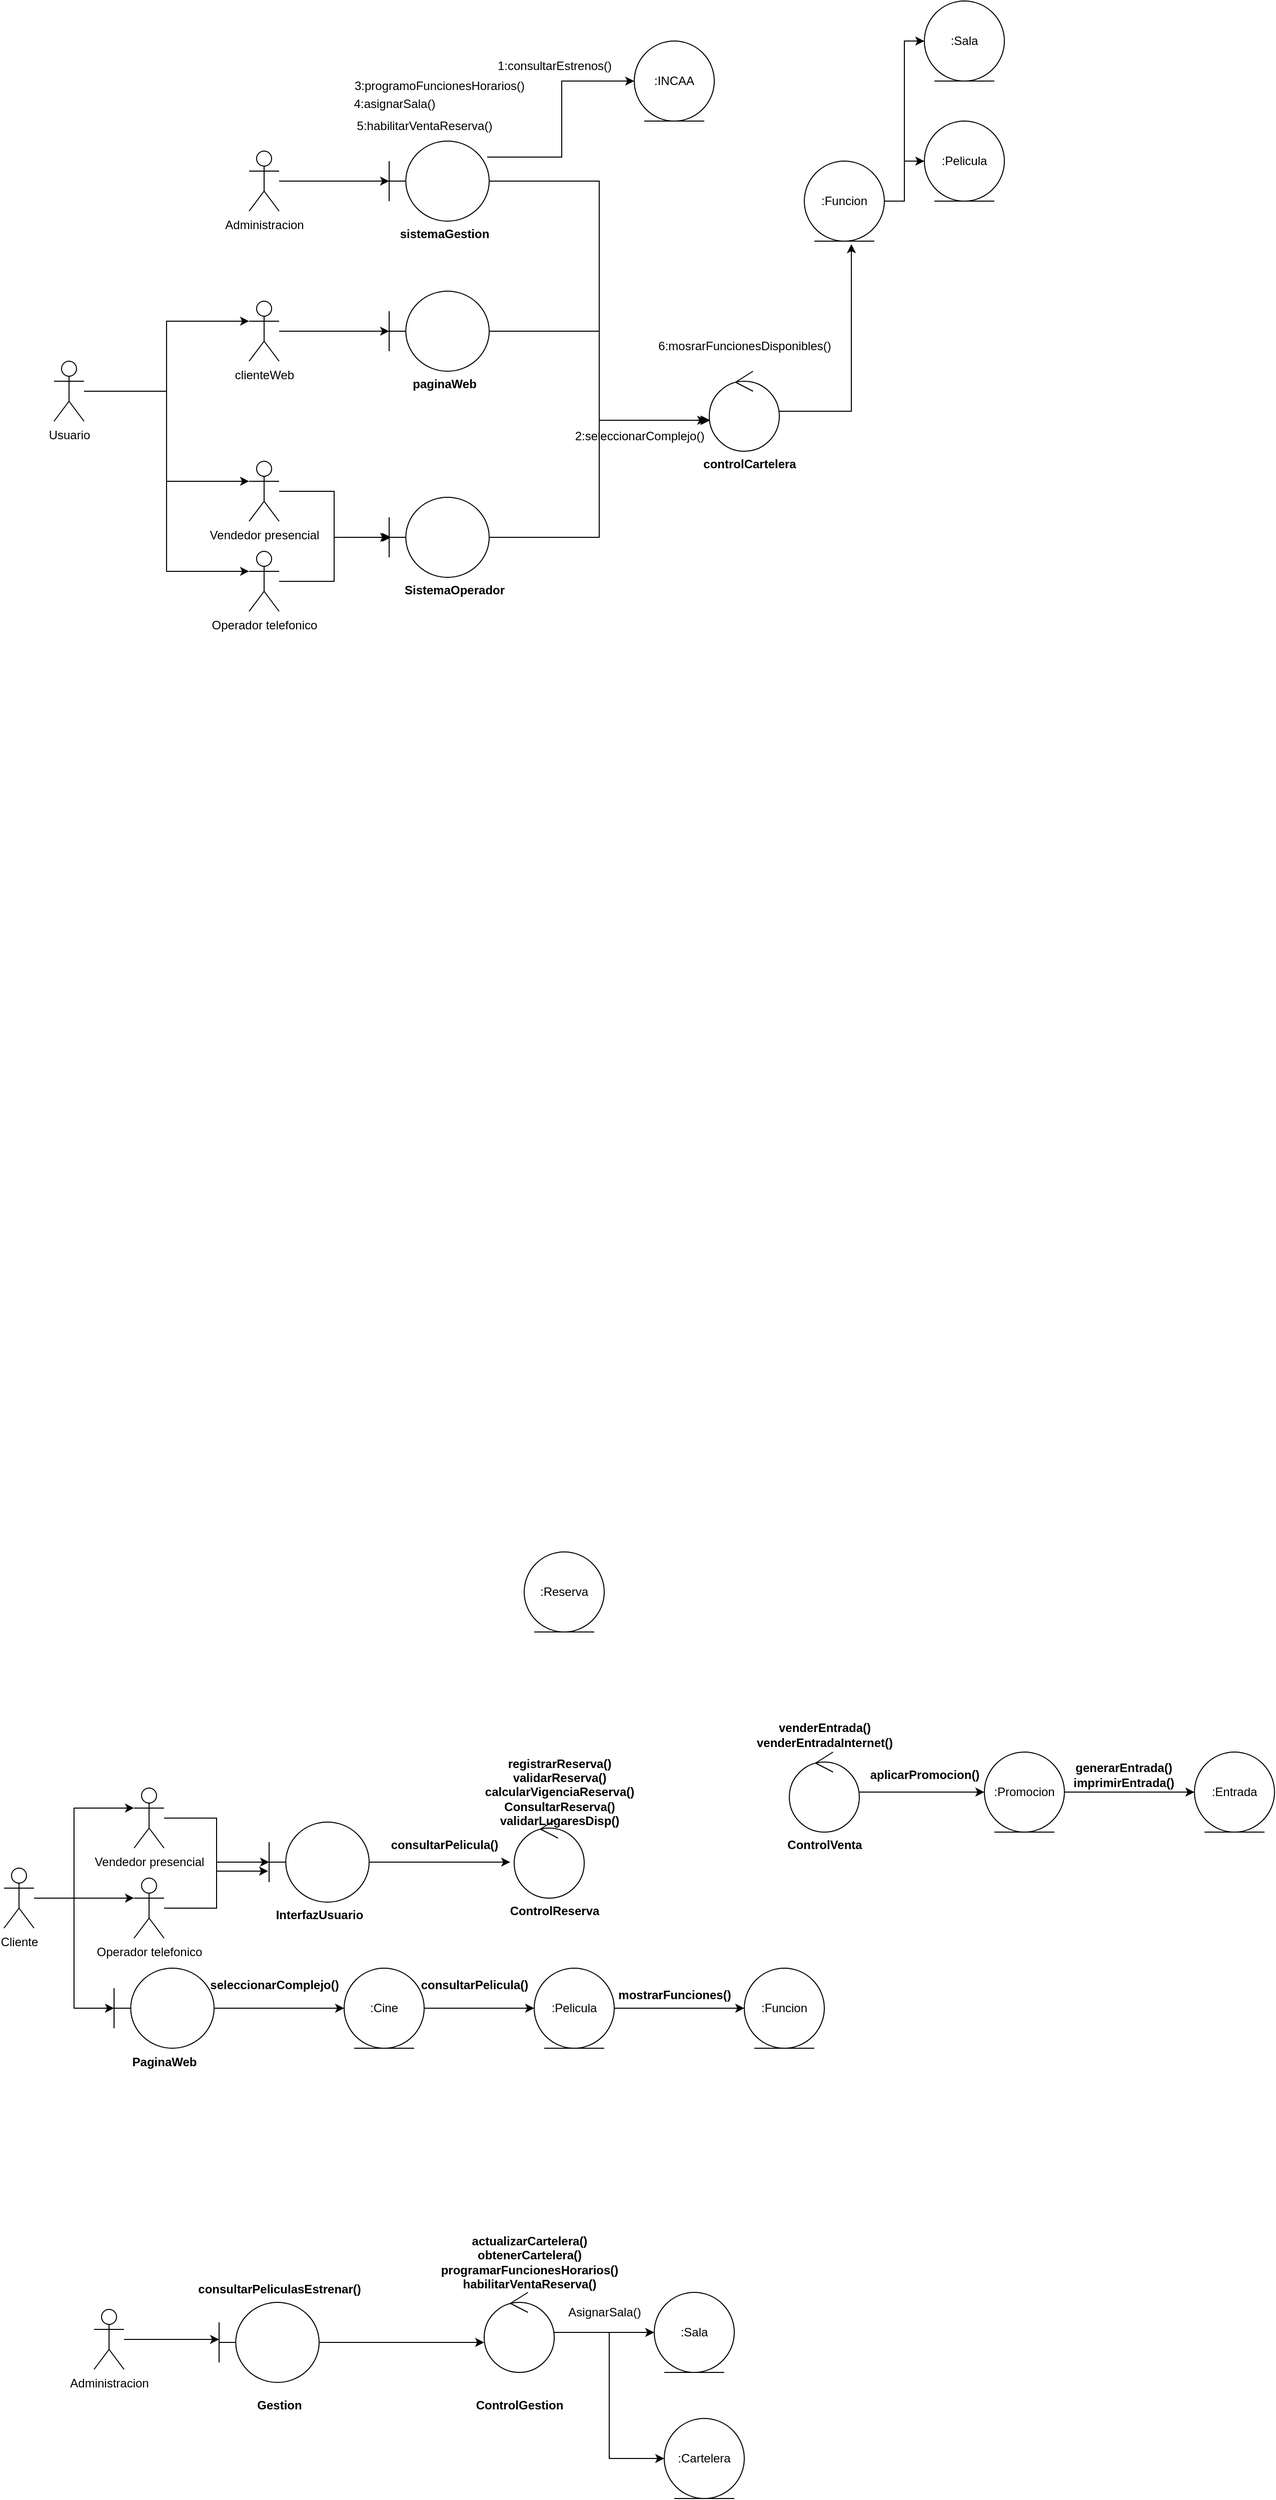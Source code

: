 <mxfile version="22.0.4" type="github">
  <diagram name="Page-1" id="e7e014a7-5840-1c2e-5031-d8a46d1fe8dd">
    <mxGraphModel dx="880" dy="2924" grid="1" gridSize="10" guides="1" tooltips="1" connect="1" arrows="1" fold="1" page="1" pageScale="1" pageWidth="1169" pageHeight="826" background="none" math="0" shadow="0">
      <root>
        <mxCell id="0" />
        <mxCell id="1" parent="0" />
        <mxCell id="S9-r39JpY22qSsOmBCxl-44" value="" style="shape=umlBoundary;whiteSpace=wrap;html=1;" parent="1" vertex="1">
          <mxGeometry x="275" y="150" width="100" height="80" as="geometry" />
        </mxCell>
        <mxCell id="S9-r39JpY22qSsOmBCxl-45" value="Cliente" style="shape=umlActor;verticalLabelPosition=bottom;verticalAlign=top;html=1;" parent="1" vertex="1">
          <mxGeometry x="10" y="196" width="30" height="60" as="geometry" />
        </mxCell>
        <mxCell id="S9-r39JpY22qSsOmBCxl-48" value="Operador telefonico" style="shape=umlActor;verticalLabelPosition=bottom;verticalAlign=top;html=1;" parent="1" vertex="1">
          <mxGeometry x="140" y="206" width="30" height="60" as="geometry" />
        </mxCell>
        <mxCell id="S9-r39JpY22qSsOmBCxl-119" style="edgeStyle=orthogonalEdgeStyle;rounded=0;orthogonalLoop=1;jettySize=auto;html=1;entryX=-0.01;entryY=0.613;entryDx=0;entryDy=0;entryPerimeter=0;" parent="1" source="S9-r39JpY22qSsOmBCxl-55" target="S9-r39JpY22qSsOmBCxl-44" edge="1">
          <mxGeometry relative="1" as="geometry" />
        </mxCell>
        <mxCell id="S9-r39JpY22qSsOmBCxl-55" value="Vendedor presencial" style="shape=umlActor;verticalLabelPosition=bottom;verticalAlign=top;html=1;" parent="1" vertex="1">
          <mxGeometry x="140" y="116" width="30" height="60" as="geometry" />
        </mxCell>
        <mxCell id="S9-r39JpY22qSsOmBCxl-68" value="" style="ellipse;shape=umlControl;whiteSpace=wrap;html=1;" parent="1" vertex="1">
          <mxGeometry x="520" y="146" width="70" height="80" as="geometry" />
        </mxCell>
        <mxCell id="S9-r39JpY22qSsOmBCxl-71" value="InterfazUsuario" style="text;align=center;fontStyle=1;verticalAlign=middle;spacingLeft=3;spacingRight=3;strokeColor=none;rotatable=0;points=[[0,0.5],[1,0.5]];portConstraint=eastwest;html=1;" parent="1" vertex="1">
          <mxGeometry x="285" y="230" width="80" height="26" as="geometry" />
        </mxCell>
        <mxCell id="S9-r39JpY22qSsOmBCxl-72" value="ControlReserva" style="text;align=center;fontStyle=1;verticalAlign=middle;spacingLeft=3;spacingRight=3;strokeColor=none;rotatable=0;points=[[0,0.5],[1,0.5]];portConstraint=eastwest;html=1;" parent="1" vertex="1">
          <mxGeometry x="520" y="226" width="80" height="26" as="geometry" />
        </mxCell>
        <mxCell id="S9-r39JpY22qSsOmBCxl-105" style="edgeStyle=orthogonalEdgeStyle;rounded=0;orthogonalLoop=1;jettySize=auto;html=1;entryX=0;entryY=0.5;entryDx=0;entryDy=0;" parent="1" source="S9-r39JpY22qSsOmBCxl-75" target="S9-r39JpY22qSsOmBCxl-81" edge="1">
          <mxGeometry relative="1" as="geometry" />
        </mxCell>
        <mxCell id="S9-r39JpY22qSsOmBCxl-75" value="" style="ellipse;shape=umlControl;whiteSpace=wrap;html=1;" parent="1" vertex="1">
          <mxGeometry x="795" y="80" width="70" height="80" as="geometry" />
        </mxCell>
        <mxCell id="S9-r39JpY22qSsOmBCxl-76" value="ControlVenta" style="text;align=center;fontStyle=1;verticalAlign=middle;spacingLeft=3;spacingRight=3;strokeColor=none;rotatable=0;points=[[0,0.5],[1,0.5]];portConstraint=eastwest;html=1;" parent="1" vertex="1">
          <mxGeometry x="790" y="160" width="80" height="26" as="geometry" />
        </mxCell>
        <mxCell id="nJZ4za5hY67Iaz240Wvi-11" style="edgeStyle=orthogonalEdgeStyle;rounded=0;orthogonalLoop=1;jettySize=auto;html=1;" edge="1" parent="1" source="S9-r39JpY22qSsOmBCxl-77" target="S9-r39JpY22qSsOmBCxl-80">
          <mxGeometry relative="1" as="geometry" />
        </mxCell>
        <mxCell id="S9-r39JpY22qSsOmBCxl-77" value=":Pelicula" style="ellipse;shape=umlEntity;whiteSpace=wrap;html=1;" parent="1" vertex="1">
          <mxGeometry x="540" y="296" width="80" height="80" as="geometry" />
        </mxCell>
        <mxCell id="S9-r39JpY22qSsOmBCxl-78" value=":Sala" style="ellipse;shape=umlEntity;whiteSpace=wrap;html=1;" parent="1" vertex="1">
          <mxGeometry x="660" y="620" width="80" height="80" as="geometry" />
        </mxCell>
        <mxCell id="S9-r39JpY22qSsOmBCxl-79" value=":Entrada" style="ellipse;shape=umlEntity;whiteSpace=wrap;html=1;" parent="1" vertex="1">
          <mxGeometry x="1200" y="80" width="80" height="80" as="geometry" />
        </mxCell>
        <mxCell id="S9-r39JpY22qSsOmBCxl-80" value=":Funcion" style="ellipse;shape=umlEntity;whiteSpace=wrap;html=1;" parent="1" vertex="1">
          <mxGeometry x="750" y="296" width="80" height="80" as="geometry" />
        </mxCell>
        <mxCell id="S9-r39JpY22qSsOmBCxl-104" style="edgeStyle=orthogonalEdgeStyle;rounded=0;orthogonalLoop=1;jettySize=auto;html=1;entryX=0;entryY=0.5;entryDx=0;entryDy=0;" parent="1" source="S9-r39JpY22qSsOmBCxl-81" target="S9-r39JpY22qSsOmBCxl-79" edge="1">
          <mxGeometry relative="1" as="geometry" />
        </mxCell>
        <mxCell id="S9-r39JpY22qSsOmBCxl-81" value=":Promocion" style="ellipse;shape=umlEntity;whiteSpace=wrap;html=1;" parent="1" vertex="1">
          <mxGeometry x="990" y="80" width="80" height="80" as="geometry" />
        </mxCell>
        <mxCell id="S9-r39JpY22qSsOmBCxl-82" value=":Reserva" style="ellipse;shape=umlEntity;whiteSpace=wrap;html=1;" parent="1" vertex="1">
          <mxGeometry x="530" y="-120" width="80" height="80" as="geometry" />
        </mxCell>
        <mxCell id="S9-r39JpY22qSsOmBCxl-108" style="edgeStyle=orthogonalEdgeStyle;rounded=0;orthogonalLoop=1;jettySize=auto;html=1;" parent="1" source="S9-r39JpY22qSsOmBCxl-83" target="S9-r39JpY22qSsOmBCxl-77" edge="1">
          <mxGeometry relative="1" as="geometry" />
        </mxCell>
        <mxCell id="S9-r39JpY22qSsOmBCxl-83" value=":Cine" style="ellipse;shape=umlEntity;whiteSpace=wrap;html=1;" parent="1" vertex="1">
          <mxGeometry x="350" y="296" width="80" height="80" as="geometry" />
        </mxCell>
        <mxCell id="S9-r39JpY22qSsOmBCxl-85" value="registrarReserva()&lt;br&gt;validarReserva()&lt;br&gt;calcularVigenciaReserva()&lt;br&gt;ConsultarReserva()&lt;br&gt;validarLugaresDisp()" style="text;align=center;fontStyle=1;verticalAlign=middle;spacingLeft=3;spacingRight=3;strokeColor=none;rotatable=0;points=[[0,0.5],[1,0.5]];portConstraint=eastwest;html=1;" parent="1" vertex="1">
          <mxGeometry x="480" y="107" width="170" height="26" as="geometry" />
        </mxCell>
        <mxCell id="S9-r39JpY22qSsOmBCxl-89" value="Administracion" style="shape=umlActor;verticalLabelPosition=bottom;verticalAlign=top;html=1;" parent="1" vertex="1">
          <mxGeometry x="100" y="637" width="30" height="60" as="geometry" />
        </mxCell>
        <mxCell id="S9-r39JpY22qSsOmBCxl-90" value="" style="shape=umlBoundary;whiteSpace=wrap;html=1;" parent="1" vertex="1">
          <mxGeometry x="225" y="630" width="100" height="80" as="geometry" />
        </mxCell>
        <mxCell id="nJZ4za5hY67Iaz240Wvi-15" style="edgeStyle=orthogonalEdgeStyle;rounded=0;orthogonalLoop=1;jettySize=auto;html=1;entryX=0;entryY=0.5;entryDx=0;entryDy=0;" edge="1" parent="1" source="S9-r39JpY22qSsOmBCxl-91" target="S9-r39JpY22qSsOmBCxl-78">
          <mxGeometry relative="1" as="geometry" />
        </mxCell>
        <mxCell id="nJZ4za5hY67Iaz240Wvi-19" style="edgeStyle=orthogonalEdgeStyle;rounded=0;orthogonalLoop=1;jettySize=auto;html=1;entryX=0;entryY=0.5;entryDx=0;entryDy=0;" edge="1" parent="1" source="S9-r39JpY22qSsOmBCxl-91" target="nJZ4za5hY67Iaz240Wvi-18">
          <mxGeometry relative="1" as="geometry" />
        </mxCell>
        <mxCell id="S9-r39JpY22qSsOmBCxl-91" value="" style="ellipse;shape=umlControl;whiteSpace=wrap;html=1;" parent="1" vertex="1">
          <mxGeometry x="490" y="620" width="70" height="80" as="geometry" />
        </mxCell>
        <mxCell id="S9-r39JpY22qSsOmBCxl-93" value="ControlGestion" style="text;align=center;fontStyle=1;verticalAlign=middle;spacingLeft=3;spacingRight=3;strokeColor=none;rotatable=0;points=[[0,0.5],[1,0.5]];portConstraint=eastwest;html=1;" parent="1" vertex="1">
          <mxGeometry x="475" y="720" width="100" height="26" as="geometry" />
        </mxCell>
        <mxCell id="S9-r39JpY22qSsOmBCxl-94" style="edgeStyle=orthogonalEdgeStyle;rounded=0;orthogonalLoop=1;jettySize=auto;html=1;entryX=0;entryY=0.625;entryDx=0;entryDy=0;entryPerimeter=0;" parent="1" source="S9-r39JpY22qSsOmBCxl-90" target="S9-r39JpY22qSsOmBCxl-91" edge="1">
          <mxGeometry relative="1" as="geometry" />
        </mxCell>
        <mxCell id="S9-r39JpY22qSsOmBCxl-99" value="Gestion" style="text;align=center;fontStyle=1;verticalAlign=middle;spacingLeft=3;spacingRight=3;strokeColor=none;rotatable=0;points=[[0,0.5],[1,0.5]];portConstraint=eastwest;html=1;" parent="1" vertex="1">
          <mxGeometry x="245" y="720" width="80" height="26" as="geometry" />
        </mxCell>
        <mxCell id="S9-r39JpY22qSsOmBCxl-101" value="venderEntrada()&lt;br&gt;venderEntradaInternet()&lt;br&gt;" style="text;align=center;fontStyle=1;verticalAlign=middle;spacingLeft=3;spacingRight=3;strokeColor=none;rotatable=0;points=[[0,0.5],[1,0.5]];portConstraint=eastwest;html=1;" parent="1" vertex="1">
          <mxGeometry x="787.5" y="50" width="85" height="26" as="geometry" />
        </mxCell>
        <mxCell id="S9-r39JpY22qSsOmBCxl-103" value="generarEntrada()&lt;br&gt;imprimirEntrada()" style="text;align=center;fontStyle=1;verticalAlign=middle;spacingLeft=3;spacingRight=3;strokeColor=none;rotatable=0;points=[[0,0.5],[1,0.5]];portConstraint=eastwest;html=1;" parent="1" vertex="1">
          <mxGeometry x="1089" y="90" width="80" height="26" as="geometry" />
        </mxCell>
        <mxCell id="S9-r39JpY22qSsOmBCxl-106" value="aplicarPromocion()" style="text;align=center;fontStyle=1;verticalAlign=middle;spacingLeft=3;spacingRight=3;strokeColor=none;rotatable=0;points=[[0,0.5],[1,0.5]];portConstraint=eastwest;html=1;" parent="1" vertex="1">
          <mxGeometry x="890" y="90" width="80" height="26" as="geometry" />
        </mxCell>
        <mxCell id="S9-r39JpY22qSsOmBCxl-109" value="consultarPelicula()" style="text;align=center;fontStyle=1;verticalAlign=middle;spacingLeft=3;spacingRight=3;strokeColor=none;rotatable=0;points=[[0,0.5],[1,0.5]];portConstraint=eastwest;html=1;" parent="1" vertex="1">
          <mxGeometry x="410" y="160" width="80" height="26" as="geometry" />
        </mxCell>
        <mxCell id="S9-r39JpY22qSsOmBCxl-116" style="edgeStyle=orthogonalEdgeStyle;rounded=0;orthogonalLoop=1;jettySize=auto;html=1;entryX=0;entryY=0.333;entryDx=0;entryDy=0;entryPerimeter=0;" parent="1" source="S9-r39JpY22qSsOmBCxl-45" target="S9-r39JpY22qSsOmBCxl-55" edge="1">
          <mxGeometry relative="1" as="geometry">
            <Array as="points">
              <mxPoint x="80" y="226" />
              <mxPoint x="80" y="136" />
            </Array>
          </mxGeometry>
        </mxCell>
        <mxCell id="S9-r39JpY22qSsOmBCxl-120" style="edgeStyle=orthogonalEdgeStyle;rounded=0;orthogonalLoop=1;jettySize=auto;html=1;entryX=0;entryY=0.5;entryDx=0;entryDy=0;entryPerimeter=0;" parent="1" source="S9-r39JpY22qSsOmBCxl-48" target="S9-r39JpY22qSsOmBCxl-44" edge="1">
          <mxGeometry relative="1" as="geometry" />
        </mxCell>
        <mxCell id="S9-r39JpY22qSsOmBCxl-121" style="edgeStyle=orthogonalEdgeStyle;rounded=0;orthogonalLoop=1;jettySize=auto;html=1;entryX=-0.057;entryY=0.55;entryDx=0;entryDy=0;entryPerimeter=0;" parent="1" source="S9-r39JpY22qSsOmBCxl-44" target="S9-r39JpY22qSsOmBCxl-68" edge="1">
          <mxGeometry relative="1" as="geometry" />
        </mxCell>
        <mxCell id="S9-r39JpY22qSsOmBCxl-122" value="mostrarFunciones()" style="text;align=center;fontStyle=1;verticalAlign=middle;spacingLeft=3;spacingRight=3;strokeColor=none;rotatable=0;points=[[0,0.5],[1,0.5]];portConstraint=eastwest;html=1;" parent="1" vertex="1">
          <mxGeometry x="640" y="310" width="80" height="26" as="geometry" />
        </mxCell>
        <mxCell id="nJZ4za5hY67Iaz240Wvi-2" style="edgeStyle=orthogonalEdgeStyle;rounded=0;orthogonalLoop=1;jettySize=auto;html=1;entryX=0;entryY=0.333;entryDx=0;entryDy=0;entryPerimeter=0;" edge="1" parent="1" source="S9-r39JpY22qSsOmBCxl-45" target="S9-r39JpY22qSsOmBCxl-48">
          <mxGeometry relative="1" as="geometry" />
        </mxCell>
        <mxCell id="nJZ4za5hY67Iaz240Wvi-6" style="edgeStyle=orthogonalEdgeStyle;rounded=0;orthogonalLoop=1;jettySize=auto;html=1;" edge="1" parent="1" source="nJZ4za5hY67Iaz240Wvi-3" target="S9-r39JpY22qSsOmBCxl-83">
          <mxGeometry relative="1" as="geometry" />
        </mxCell>
        <mxCell id="nJZ4za5hY67Iaz240Wvi-3" value="" style="shape=umlBoundary;whiteSpace=wrap;html=1;" vertex="1" parent="1">
          <mxGeometry x="120" y="296" width="100" height="80" as="geometry" />
        </mxCell>
        <mxCell id="nJZ4za5hY67Iaz240Wvi-4" value="PaginaWeb" style="text;align=center;fontStyle=1;verticalAlign=middle;spacingLeft=3;spacingRight=3;strokeColor=none;rotatable=0;points=[[0,0.5],[1,0.5]];portConstraint=eastwest;html=1;" vertex="1" parent="1">
          <mxGeometry x="130" y="377" width="80" height="26" as="geometry" />
        </mxCell>
        <mxCell id="nJZ4za5hY67Iaz240Wvi-5" style="edgeStyle=orthogonalEdgeStyle;rounded=0;orthogonalLoop=1;jettySize=auto;html=1;entryX=0;entryY=0.5;entryDx=0;entryDy=0;entryPerimeter=0;" edge="1" parent="1" source="S9-r39JpY22qSsOmBCxl-45" target="nJZ4za5hY67Iaz240Wvi-3">
          <mxGeometry relative="1" as="geometry" />
        </mxCell>
        <mxCell id="nJZ4za5hY67Iaz240Wvi-9" value="seleccionarComplejo()" style="text;align=center;fontStyle=1;verticalAlign=middle;spacingLeft=3;spacingRight=3;strokeColor=none;rotatable=0;points=[[0,0.5],[1,0.5]];portConstraint=eastwest;html=1;" vertex="1" parent="1">
          <mxGeometry x="240" y="300" width="80" height="26" as="geometry" />
        </mxCell>
        <mxCell id="nJZ4za5hY67Iaz240Wvi-10" value="consultarPelicula()" style="text;align=center;fontStyle=1;verticalAlign=middle;spacingLeft=3;spacingRight=3;strokeColor=none;rotatable=0;points=[[0,0.5],[1,0.5]];portConstraint=eastwest;html=1;" vertex="1" parent="1">
          <mxGeometry x="440" y="300" width="80" height="26" as="geometry" />
        </mxCell>
        <mxCell id="nJZ4za5hY67Iaz240Wvi-12" value="consultarPeliculasEstrenar()" style="text;align=center;fontStyle=1;verticalAlign=middle;spacingLeft=3;spacingRight=3;strokeColor=none;rotatable=0;points=[[0,0.5],[1,0.5]];portConstraint=eastwest;html=1;" vertex="1" parent="1">
          <mxGeometry x="245" y="604" width="80" height="26" as="geometry" />
        </mxCell>
        <mxCell id="nJZ4za5hY67Iaz240Wvi-14" value="actualizarCartelera()&lt;br&gt;obtenerCartelera()&lt;br&gt;programarFuncionesHorarios()&lt;br&gt;habilitarVentaReserva()" style="text;align=center;fontStyle=1;verticalAlign=middle;spacingLeft=3;spacingRight=3;strokeColor=none;rotatable=0;points=[[0,0.5],[1,0.5]];portConstraint=eastwest;html=1;" vertex="1" parent="1">
          <mxGeometry x="495" y="577" width="80" height="26" as="geometry" />
        </mxCell>
        <mxCell id="nJZ4za5hY67Iaz240Wvi-16" value="AsignarSala()" style="text;html=1;align=center;verticalAlign=middle;resizable=0;points=[];autosize=1;strokeColor=none;fillColor=none;" vertex="1" parent="1">
          <mxGeometry x="560" y="625" width="100" height="30" as="geometry" />
        </mxCell>
        <mxCell id="nJZ4za5hY67Iaz240Wvi-17" style="edgeStyle=orthogonalEdgeStyle;rounded=0;orthogonalLoop=1;jettySize=auto;html=1;entryX=0;entryY=0.463;entryDx=0;entryDy=0;entryPerimeter=0;" edge="1" parent="1" source="S9-r39JpY22qSsOmBCxl-89" target="S9-r39JpY22qSsOmBCxl-90">
          <mxGeometry relative="1" as="geometry" />
        </mxCell>
        <mxCell id="nJZ4za5hY67Iaz240Wvi-18" value=":Cartelera" style="ellipse;shape=umlEntity;whiteSpace=wrap;html=1;" vertex="1" parent="1">
          <mxGeometry x="670" y="746" width="80" height="80" as="geometry" />
        </mxCell>
        <mxCell id="nJZ4za5hY67Iaz240Wvi-25" value="Usuario" style="shape=umlActor;verticalLabelPosition=bottom;verticalAlign=top;html=1;" vertex="1" parent="1">
          <mxGeometry x="60" y="-1310" width="30" height="60" as="geometry" />
        </mxCell>
        <mxCell id="nJZ4za5hY67Iaz240Wvi-26" value="Operador telefonico" style="shape=umlActor;verticalLabelPosition=bottom;verticalAlign=top;html=1;" vertex="1" parent="1">
          <mxGeometry x="255" y="-1120" width="30" height="60" as="geometry" />
        </mxCell>
        <mxCell id="nJZ4za5hY67Iaz240Wvi-39" style="edgeStyle=orthogonalEdgeStyle;rounded=0;orthogonalLoop=1;jettySize=auto;html=1;" edge="1" parent="1" source="nJZ4za5hY67Iaz240Wvi-27" target="nJZ4za5hY67Iaz240Wvi-34">
          <mxGeometry relative="1" as="geometry" />
        </mxCell>
        <mxCell id="nJZ4za5hY67Iaz240Wvi-27" value="Vendedor presencial" style="shape=umlActor;verticalLabelPosition=bottom;verticalAlign=top;html=1;" vertex="1" parent="1">
          <mxGeometry x="255" y="-1210" width="30" height="60" as="geometry" />
        </mxCell>
        <mxCell id="nJZ4za5hY67Iaz240Wvi-48" style="edgeStyle=orthogonalEdgeStyle;rounded=0;orthogonalLoop=1;jettySize=auto;html=1;" edge="1" parent="1" source="nJZ4za5hY67Iaz240Wvi-28" target="nJZ4za5hY67Iaz240Wvi-40">
          <mxGeometry relative="1" as="geometry" />
        </mxCell>
        <mxCell id="nJZ4za5hY67Iaz240Wvi-28" value="Administracion" style="shape=umlActor;verticalLabelPosition=bottom;verticalAlign=top;html=1;" vertex="1" parent="1">
          <mxGeometry x="255" y="-1520" width="30" height="60" as="geometry" />
        </mxCell>
        <mxCell id="nJZ4za5hY67Iaz240Wvi-51" style="edgeStyle=orthogonalEdgeStyle;rounded=0;orthogonalLoop=1;jettySize=auto;html=1;" edge="1" parent="1" source="nJZ4za5hY67Iaz240Wvi-31" target="nJZ4za5hY67Iaz240Wvi-42">
          <mxGeometry relative="1" as="geometry" />
        </mxCell>
        <mxCell id="nJZ4za5hY67Iaz240Wvi-31" value="clienteWeb&lt;br&gt;" style="shape=umlActor;verticalLabelPosition=bottom;verticalAlign=top;html=1;" vertex="1" parent="1">
          <mxGeometry x="255" y="-1370" width="30" height="60" as="geometry" />
        </mxCell>
        <mxCell id="nJZ4za5hY67Iaz240Wvi-34" value="" style="shape=umlBoundary;whiteSpace=wrap;html=1;" vertex="1" parent="1">
          <mxGeometry x="395" y="-1174" width="100" height="80" as="geometry" />
        </mxCell>
        <mxCell id="nJZ4za5hY67Iaz240Wvi-35" value="SistemaOperador" style="text;align=center;fontStyle=1;verticalAlign=middle;spacingLeft=3;spacingRight=3;strokeColor=none;rotatable=0;points=[[0,0.5],[1,0.5]];portConstraint=eastwest;html=1;" vertex="1" parent="1">
          <mxGeometry x="420" y="-1094" width="80" height="26" as="geometry" />
        </mxCell>
        <mxCell id="nJZ4za5hY67Iaz240Wvi-36" style="edgeStyle=orthogonalEdgeStyle;rounded=0;orthogonalLoop=1;jettySize=auto;html=1;entryX=0.02;entryY=0.5;entryDx=0;entryDy=0;entryPerimeter=0;" edge="1" parent="1" source="nJZ4za5hY67Iaz240Wvi-26" target="nJZ4za5hY67Iaz240Wvi-34">
          <mxGeometry relative="1" as="geometry" />
        </mxCell>
        <mxCell id="nJZ4za5hY67Iaz240Wvi-68" style="edgeStyle=orthogonalEdgeStyle;rounded=0;orthogonalLoop=1;jettySize=auto;html=1;entryX=0;entryY=0.5;entryDx=0;entryDy=0;exitX=0.98;exitY=0.2;exitDx=0;exitDy=0;exitPerimeter=0;" edge="1" parent="1" source="nJZ4za5hY67Iaz240Wvi-40" target="nJZ4za5hY67Iaz240Wvi-67">
          <mxGeometry relative="1" as="geometry" />
        </mxCell>
        <mxCell id="nJZ4za5hY67Iaz240Wvi-40" value="" style="shape=umlBoundary;whiteSpace=wrap;html=1;" vertex="1" parent="1">
          <mxGeometry x="395" y="-1530" width="100" height="80" as="geometry" />
        </mxCell>
        <mxCell id="nJZ4za5hY67Iaz240Wvi-41" value="sistemaGestion" style="text;align=center;fontStyle=1;verticalAlign=middle;spacingLeft=3;spacingRight=3;strokeColor=none;rotatable=0;points=[[0,0.5],[1,0.5]];portConstraint=eastwest;html=1;" vertex="1" parent="1">
          <mxGeometry x="410" y="-1450" width="80" height="26" as="geometry" />
        </mxCell>
        <mxCell id="nJZ4za5hY67Iaz240Wvi-42" value="" style="shape=umlBoundary;whiteSpace=wrap;html=1;" vertex="1" parent="1">
          <mxGeometry x="395" y="-1380" width="100" height="80" as="geometry" />
        </mxCell>
        <mxCell id="nJZ4za5hY67Iaz240Wvi-43" value="paginaWeb" style="text;align=center;fontStyle=1;verticalAlign=middle;spacingLeft=3;spacingRight=3;strokeColor=none;rotatable=0;points=[[0,0.5],[1,0.5]];portConstraint=eastwest;html=1;" vertex="1" parent="1">
          <mxGeometry x="410" y="-1300" width="80" height="26" as="geometry" />
        </mxCell>
        <mxCell id="nJZ4za5hY67Iaz240Wvi-45" style="edgeStyle=orthogonalEdgeStyle;rounded=0;orthogonalLoop=1;jettySize=auto;html=1;entryX=0;entryY=0.333;entryDx=0;entryDy=0;entryPerimeter=0;" edge="1" parent="1" source="nJZ4za5hY67Iaz240Wvi-25" target="nJZ4za5hY67Iaz240Wvi-31">
          <mxGeometry relative="1" as="geometry" />
        </mxCell>
        <mxCell id="nJZ4za5hY67Iaz240Wvi-46" style="edgeStyle=orthogonalEdgeStyle;rounded=0;orthogonalLoop=1;jettySize=auto;html=1;entryX=0;entryY=0.333;entryDx=0;entryDy=0;entryPerimeter=0;" edge="1" parent="1" source="nJZ4za5hY67Iaz240Wvi-25" target="nJZ4za5hY67Iaz240Wvi-27">
          <mxGeometry relative="1" as="geometry" />
        </mxCell>
        <mxCell id="nJZ4za5hY67Iaz240Wvi-47" style="edgeStyle=orthogonalEdgeStyle;rounded=0;orthogonalLoop=1;jettySize=auto;html=1;entryX=0;entryY=0.333;entryDx=0;entryDy=0;entryPerimeter=0;" edge="1" parent="1" source="nJZ4za5hY67Iaz240Wvi-25" target="nJZ4za5hY67Iaz240Wvi-26">
          <mxGeometry relative="1" as="geometry" />
        </mxCell>
        <mxCell id="nJZ4za5hY67Iaz240Wvi-53" value="" style="ellipse;shape=umlControl;whiteSpace=wrap;html=1;" vertex="1" parent="1">
          <mxGeometry x="715" y="-1300" width="70" height="80" as="geometry" />
        </mxCell>
        <mxCell id="nJZ4za5hY67Iaz240Wvi-54" value="controlCartelera" style="text;align=center;fontStyle=1;verticalAlign=middle;spacingLeft=3;spacingRight=3;strokeColor=none;rotatable=0;points=[[0,0.5],[1,0.5]];portConstraint=eastwest;html=1;" vertex="1" parent="1">
          <mxGeometry x="715" y="-1220" width="80" height="26" as="geometry" />
        </mxCell>
        <mxCell id="nJZ4za5hY67Iaz240Wvi-55" value="2:seleccionarComplejo()" style="text;html=1;align=center;verticalAlign=middle;resizable=0;points=[];autosize=1;strokeColor=none;fillColor=none;" vertex="1" parent="1">
          <mxGeometry x="570" y="-1250" width="150" height="30" as="geometry" />
        </mxCell>
        <mxCell id="nJZ4za5hY67Iaz240Wvi-62" style="edgeStyle=orthogonalEdgeStyle;rounded=0;orthogonalLoop=1;jettySize=auto;html=1;entryX=-0.043;entryY=0.613;entryDx=0;entryDy=0;entryPerimeter=0;" edge="1" parent="1" source="nJZ4za5hY67Iaz240Wvi-42" target="nJZ4za5hY67Iaz240Wvi-53">
          <mxGeometry relative="1" as="geometry" />
        </mxCell>
        <mxCell id="nJZ4za5hY67Iaz240Wvi-65" value="6:mosrarFuncionesDisponibles()" style="text;html=1;align=center;verticalAlign=middle;resizable=0;points=[];autosize=1;strokeColor=none;fillColor=none;" vertex="1" parent="1">
          <mxGeometry x="650" y="-1340" width="200" height="30" as="geometry" />
        </mxCell>
        <mxCell id="nJZ4za5hY67Iaz240Wvi-66" value="1:consultarEstrenos()" style="text;html=1;align=center;verticalAlign=middle;resizable=0;points=[];autosize=1;strokeColor=none;fillColor=none;" vertex="1" parent="1">
          <mxGeometry x="490" y="-1620" width="140" height="30" as="geometry" />
        </mxCell>
        <mxCell id="nJZ4za5hY67Iaz240Wvi-67" value=":INCAA" style="ellipse;shape=umlEntity;whiteSpace=wrap;html=1;" vertex="1" parent="1">
          <mxGeometry x="640" y="-1630" width="80" height="80" as="geometry" />
        </mxCell>
        <mxCell id="nJZ4za5hY67Iaz240Wvi-69" style="edgeStyle=orthogonalEdgeStyle;rounded=0;orthogonalLoop=1;jettySize=auto;html=1;entryX=0.014;entryY=0.613;entryDx=0;entryDy=0;entryPerimeter=0;" edge="1" parent="1" source="nJZ4za5hY67Iaz240Wvi-34" target="nJZ4za5hY67Iaz240Wvi-53">
          <mxGeometry relative="1" as="geometry" />
        </mxCell>
        <mxCell id="nJZ4za5hY67Iaz240Wvi-70" style="edgeStyle=orthogonalEdgeStyle;rounded=0;orthogonalLoop=1;jettySize=auto;html=1;entryX=0;entryY=0.613;entryDx=0;entryDy=0;entryPerimeter=0;" edge="1" parent="1" source="nJZ4za5hY67Iaz240Wvi-40" target="nJZ4za5hY67Iaz240Wvi-53">
          <mxGeometry relative="1" as="geometry" />
        </mxCell>
        <mxCell id="nJZ4za5hY67Iaz240Wvi-72" value="3:programoFuncionesHorarios()" style="text;html=1;align=center;verticalAlign=middle;resizable=0;points=[];autosize=1;strokeColor=none;fillColor=none;" vertex="1" parent="1">
          <mxGeometry x="350" y="-1600" width="190" height="30" as="geometry" />
        </mxCell>
        <mxCell id="nJZ4za5hY67Iaz240Wvi-73" value="4:asignarSala()" style="text;html=1;align=center;verticalAlign=middle;resizable=0;points=[];autosize=1;strokeColor=none;fillColor=none;" vertex="1" parent="1">
          <mxGeometry x="350" y="-1582" width="100" height="30" as="geometry" />
        </mxCell>
        <mxCell id="nJZ4za5hY67Iaz240Wvi-74" value="5:habilitarVentaReserva()" style="text;html=1;align=center;verticalAlign=middle;resizable=0;points=[];autosize=1;strokeColor=none;fillColor=none;" vertex="1" parent="1">
          <mxGeometry x="350" y="-1560" width="160" height="30" as="geometry" />
        </mxCell>
        <mxCell id="nJZ4za5hY67Iaz240Wvi-80" style="edgeStyle=orthogonalEdgeStyle;rounded=0;orthogonalLoop=1;jettySize=auto;html=1;" edge="1" parent="1" source="nJZ4za5hY67Iaz240Wvi-75" target="nJZ4za5hY67Iaz240Wvi-77">
          <mxGeometry relative="1" as="geometry" />
        </mxCell>
        <mxCell id="nJZ4za5hY67Iaz240Wvi-82" style="edgeStyle=orthogonalEdgeStyle;rounded=0;orthogonalLoop=1;jettySize=auto;html=1;entryX=0;entryY=0.5;entryDx=0;entryDy=0;" edge="1" parent="1" source="nJZ4za5hY67Iaz240Wvi-75" target="nJZ4za5hY67Iaz240Wvi-76">
          <mxGeometry relative="1" as="geometry" />
        </mxCell>
        <mxCell id="nJZ4za5hY67Iaz240Wvi-75" value=":Funcion" style="ellipse;shape=umlEntity;whiteSpace=wrap;html=1;" vertex="1" parent="1">
          <mxGeometry x="810" y="-1510" width="80" height="80" as="geometry" />
        </mxCell>
        <mxCell id="nJZ4za5hY67Iaz240Wvi-76" value=":Sala" style="ellipse;shape=umlEntity;whiteSpace=wrap;html=1;" vertex="1" parent="1">
          <mxGeometry x="930" y="-1670" width="80" height="80" as="geometry" />
        </mxCell>
        <mxCell id="nJZ4za5hY67Iaz240Wvi-77" value=":Pelicula" style="ellipse;shape=umlEntity;whiteSpace=wrap;html=1;" vertex="1" parent="1">
          <mxGeometry x="930" y="-1550" width="80" height="80" as="geometry" />
        </mxCell>
        <mxCell id="nJZ4za5hY67Iaz240Wvi-84" style="edgeStyle=orthogonalEdgeStyle;rounded=0;orthogonalLoop=1;jettySize=auto;html=1;entryX=0.588;entryY=1.038;entryDx=0;entryDy=0;entryPerimeter=0;" edge="1" parent="1" source="nJZ4za5hY67Iaz240Wvi-53" target="nJZ4za5hY67Iaz240Wvi-75">
          <mxGeometry relative="1" as="geometry" />
        </mxCell>
      </root>
    </mxGraphModel>
  </diagram>
</mxfile>
